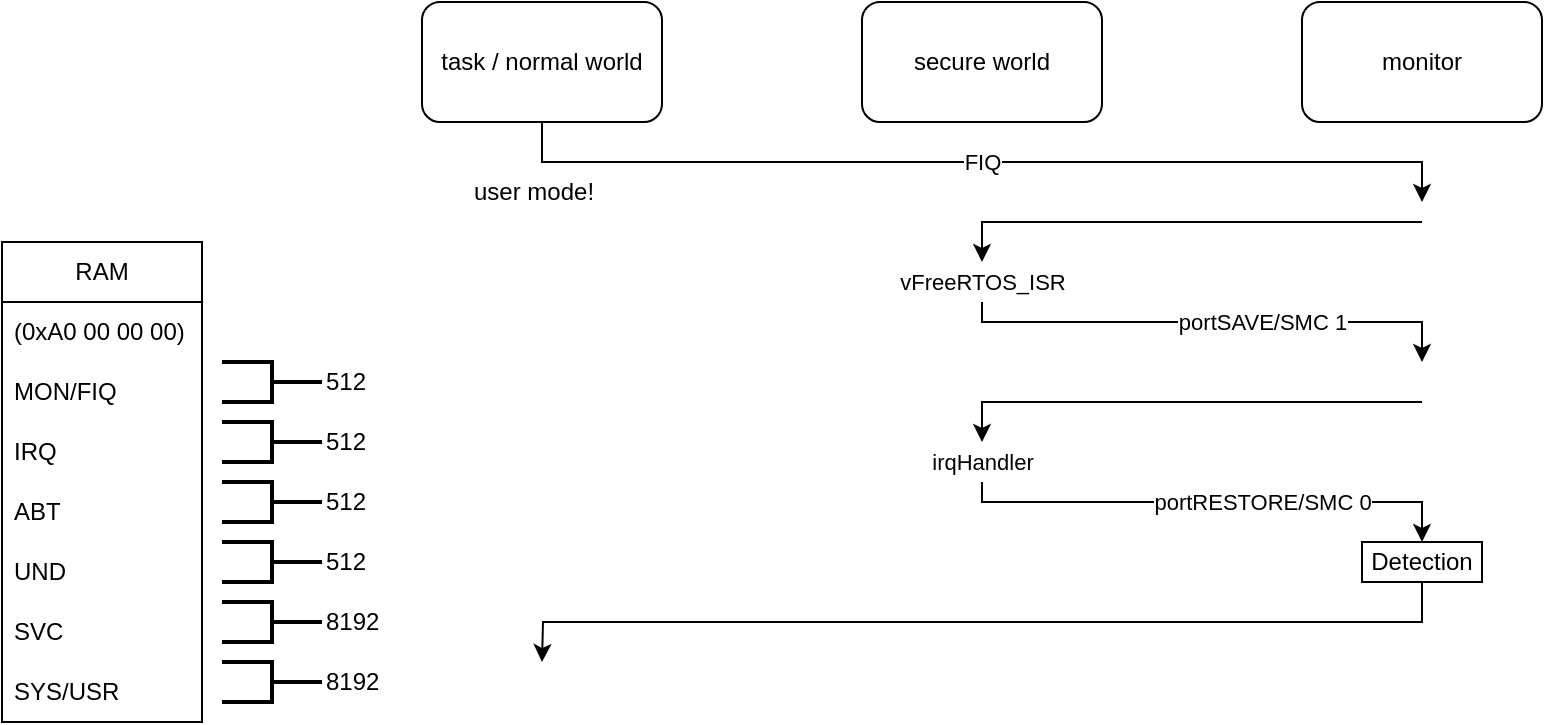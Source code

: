 <mxfile version="22.1.2" type="device">
  <diagram name="Seite-1" id="9E-J7gsoXNZanX1EH7gW">
    <mxGraphModel dx="1037" dy="613" grid="1" gridSize="10" guides="1" tooltips="1" connect="1" arrows="1" fold="1" page="1" pageScale="1" pageWidth="827" pageHeight="1169" math="0" shadow="0">
      <root>
        <mxCell id="0" />
        <mxCell id="1" parent="0" />
        <mxCell id="HujxB4LHYnJnVDp51Kzx-1" value="task / normal world" style="rounded=1;whiteSpace=wrap;html=1;" vertex="1" parent="1">
          <mxGeometry x="240" y="210" width="120" height="60" as="geometry" />
        </mxCell>
        <mxCell id="HujxB4LHYnJnVDp51Kzx-2" value="secure world" style="rounded=1;whiteSpace=wrap;html=1;" vertex="1" parent="1">
          <mxGeometry x="460" y="210" width="120" height="60" as="geometry" />
        </mxCell>
        <mxCell id="HujxB4LHYnJnVDp51Kzx-3" value="monitor" style="rounded=1;whiteSpace=wrap;html=1;" vertex="1" parent="1">
          <mxGeometry x="680" y="210" width="120" height="60" as="geometry" />
        </mxCell>
        <mxCell id="HujxB4LHYnJnVDp51Kzx-5" value="" style="endArrow=classic;html=1;rounded=0;exitX=0.5;exitY=1;exitDx=0;exitDy=0;edgeStyle=orthogonalEdgeStyle;" edge="1" parent="1" source="HujxB4LHYnJnVDp51Kzx-1">
          <mxGeometry relative="1" as="geometry">
            <mxPoint x="280" y="420" as="sourcePoint" />
            <mxPoint x="740" y="310" as="targetPoint" />
            <Array as="points">
              <mxPoint x="300" y="290" />
              <mxPoint x="740" y="290" />
            </Array>
          </mxGeometry>
        </mxCell>
        <mxCell id="HujxB4LHYnJnVDp51Kzx-7" value="FIQ" style="edgeLabel;html=1;align=center;verticalAlign=middle;resizable=0;points=[];" vertex="1" connectable="0" parent="HujxB4LHYnJnVDp51Kzx-5">
          <mxGeometry x="0.009" y="-5" relative="1" as="geometry">
            <mxPoint x="-2" y="-5" as="offset" />
          </mxGeometry>
        </mxCell>
        <mxCell id="HujxB4LHYnJnVDp51Kzx-8" value="" style="endArrow=classic;html=1;rounded=0;edgeStyle=orthogonalEdgeStyle;" edge="1" parent="1">
          <mxGeometry relative="1" as="geometry">
            <mxPoint x="740" y="320" as="sourcePoint" />
            <mxPoint x="520" y="340" as="targetPoint" />
            <Array as="points">
              <mxPoint x="520" y="320" />
            </Array>
          </mxGeometry>
        </mxCell>
        <mxCell id="HujxB4LHYnJnVDp51Kzx-9" value="vFreeRTOS_ISR" style="edgeLabel;html=1;align=center;verticalAlign=middle;resizable=0;points=[];" vertex="1" connectable="0" parent="HujxB4LHYnJnVDp51Kzx-8">
          <mxGeometry x="0.009" y="-5" relative="1" as="geometry">
            <mxPoint x="-99" y="35" as="offset" />
          </mxGeometry>
        </mxCell>
        <mxCell id="HujxB4LHYnJnVDp51Kzx-10" value="" style="endArrow=classic;html=1;rounded=0;edgeStyle=orthogonalEdgeStyle;" edge="1" parent="1">
          <mxGeometry relative="1" as="geometry">
            <mxPoint x="520" y="360" as="sourcePoint" />
            <mxPoint x="740" y="390" as="targetPoint" />
            <Array as="points">
              <mxPoint x="520" y="370" />
            </Array>
          </mxGeometry>
        </mxCell>
        <mxCell id="HujxB4LHYnJnVDp51Kzx-11" value="portSAVE/SMC 1" style="edgeLabel;html=1;align=center;verticalAlign=middle;resizable=0;points=[];" vertex="1" connectable="0" parent="HujxB4LHYnJnVDp51Kzx-10">
          <mxGeometry x="0.009" y="-5" relative="1" as="geometry">
            <mxPoint x="24" y="-5" as="offset" />
          </mxGeometry>
        </mxCell>
        <mxCell id="HujxB4LHYnJnVDp51Kzx-12" value="" style="endArrow=classic;html=1;rounded=0;edgeStyle=orthogonalEdgeStyle;" edge="1" parent="1">
          <mxGeometry relative="1" as="geometry">
            <mxPoint x="740" y="410" as="sourcePoint" />
            <mxPoint x="520" y="430" as="targetPoint" />
            <Array as="points">
              <mxPoint x="520" y="410" />
            </Array>
          </mxGeometry>
        </mxCell>
        <mxCell id="HujxB4LHYnJnVDp51Kzx-13" value="irqHandler" style="edgeLabel;html=1;align=center;verticalAlign=middle;resizable=0;points=[];" vertex="1" connectable="0" parent="HujxB4LHYnJnVDp51Kzx-12">
          <mxGeometry x="0.009" y="-5" relative="1" as="geometry">
            <mxPoint x="-99" y="35" as="offset" />
          </mxGeometry>
        </mxCell>
        <mxCell id="HujxB4LHYnJnVDp51Kzx-14" value="" style="endArrow=classic;html=1;rounded=0;edgeStyle=orthogonalEdgeStyle;" edge="1" parent="1">
          <mxGeometry relative="1" as="geometry">
            <mxPoint x="520" y="450" as="sourcePoint" />
            <mxPoint x="740" y="480" as="targetPoint" />
            <Array as="points">
              <mxPoint x="520" y="460" />
            </Array>
          </mxGeometry>
        </mxCell>
        <mxCell id="HujxB4LHYnJnVDp51Kzx-15" value="portRESTORE/SMC 0" style="edgeLabel;html=1;align=center;verticalAlign=middle;resizable=0;points=[];" vertex="1" connectable="0" parent="HujxB4LHYnJnVDp51Kzx-14">
          <mxGeometry x="0.009" y="-5" relative="1" as="geometry">
            <mxPoint x="24" y="-5" as="offset" />
          </mxGeometry>
        </mxCell>
        <mxCell id="HujxB4LHYnJnVDp51Kzx-16" value="Detection" style="rounded=0;whiteSpace=wrap;html=1;" vertex="1" parent="1">
          <mxGeometry x="710" y="480" width="60" height="20" as="geometry" />
        </mxCell>
        <mxCell id="HujxB4LHYnJnVDp51Kzx-17" value="" style="endArrow=classic;html=1;rounded=0;exitX=0.5;exitY=1;exitDx=0;exitDy=0;edgeStyle=orthogonalEdgeStyle;" edge="1" parent="1" source="HujxB4LHYnJnVDp51Kzx-16">
          <mxGeometry width="50" height="50" relative="1" as="geometry">
            <mxPoint x="610" y="460" as="sourcePoint" />
            <mxPoint x="300" y="540" as="targetPoint" />
          </mxGeometry>
        </mxCell>
        <mxCell id="HujxB4LHYnJnVDp51Kzx-19" value="user mode!" style="text;strokeColor=none;fillColor=none;align=left;verticalAlign=middle;spacingLeft=4;spacingRight=4;overflow=hidden;points=[[0,0.5],[1,0.5]];portConstraint=eastwest;rotatable=0;whiteSpace=wrap;html=1;" vertex="1" parent="1">
          <mxGeometry x="260" y="290" width="80" height="30" as="geometry" />
        </mxCell>
        <mxCell id="HujxB4LHYnJnVDp51Kzx-20" value="RAM" style="swimlane;fontStyle=0;childLayout=stackLayout;horizontal=1;startSize=30;horizontalStack=0;resizeParent=1;resizeParentMax=0;resizeLast=0;collapsible=1;marginBottom=0;whiteSpace=wrap;html=1;" vertex="1" parent="1">
          <mxGeometry x="30" y="330" width="100" height="240" as="geometry">
            <mxRectangle x="30" y="330" width="70" height="30" as="alternateBounds" />
          </mxGeometry>
        </mxCell>
        <mxCell id="HujxB4LHYnJnVDp51Kzx-21" value="(0xA0 00 00 00)" style="text;strokeColor=none;fillColor=none;align=left;verticalAlign=middle;spacingLeft=4;spacingRight=4;overflow=hidden;points=[[0,0.5],[1,0.5]];portConstraint=eastwest;rotatable=0;whiteSpace=wrap;html=1;" vertex="1" parent="HujxB4LHYnJnVDp51Kzx-20">
          <mxGeometry y="30" width="100" height="30" as="geometry" />
        </mxCell>
        <mxCell id="HujxB4LHYnJnVDp51Kzx-22" value="MON/FIQ" style="text;strokeColor=none;fillColor=none;align=left;verticalAlign=middle;spacingLeft=4;spacingRight=4;overflow=hidden;points=[[0,0.5],[1,0.5]];portConstraint=eastwest;rotatable=0;whiteSpace=wrap;html=1;" vertex="1" parent="HujxB4LHYnJnVDp51Kzx-20">
          <mxGeometry y="60" width="100" height="30" as="geometry" />
        </mxCell>
        <mxCell id="HujxB4LHYnJnVDp51Kzx-23" value="IRQ" style="text;strokeColor=none;fillColor=none;align=left;verticalAlign=middle;spacingLeft=4;spacingRight=4;overflow=hidden;points=[[0,0.5],[1,0.5]];portConstraint=eastwest;rotatable=0;whiteSpace=wrap;html=1;" vertex="1" parent="HujxB4LHYnJnVDp51Kzx-20">
          <mxGeometry y="90" width="100" height="30" as="geometry" />
        </mxCell>
        <mxCell id="HujxB4LHYnJnVDp51Kzx-24" value="ABT" style="text;strokeColor=none;fillColor=none;align=left;verticalAlign=middle;spacingLeft=4;spacingRight=4;overflow=hidden;points=[[0,0.5],[1,0.5]];portConstraint=eastwest;rotatable=0;whiteSpace=wrap;html=1;" vertex="1" parent="HujxB4LHYnJnVDp51Kzx-20">
          <mxGeometry y="120" width="100" height="30" as="geometry" />
        </mxCell>
        <mxCell id="HujxB4LHYnJnVDp51Kzx-25" value="UND" style="text;strokeColor=none;fillColor=none;align=left;verticalAlign=middle;spacingLeft=4;spacingRight=4;overflow=hidden;points=[[0,0.5],[1,0.5]];portConstraint=eastwest;rotatable=0;whiteSpace=wrap;html=1;" vertex="1" parent="HujxB4LHYnJnVDp51Kzx-20">
          <mxGeometry y="150" width="100" height="30" as="geometry" />
        </mxCell>
        <mxCell id="HujxB4LHYnJnVDp51Kzx-26" value="SVC" style="text;strokeColor=none;fillColor=none;align=left;verticalAlign=middle;spacingLeft=4;spacingRight=4;overflow=hidden;points=[[0,0.5],[1,0.5]];portConstraint=eastwest;rotatable=0;whiteSpace=wrap;html=1;" vertex="1" parent="HujxB4LHYnJnVDp51Kzx-20">
          <mxGeometry y="180" width="100" height="30" as="geometry" />
        </mxCell>
        <mxCell id="HujxB4LHYnJnVDp51Kzx-27" value="SYS/USR" style="text;strokeColor=none;fillColor=none;align=left;verticalAlign=middle;spacingLeft=4;spacingRight=4;overflow=hidden;points=[[0,0.5],[1,0.5]];portConstraint=eastwest;rotatable=0;whiteSpace=wrap;html=1;" vertex="1" parent="HujxB4LHYnJnVDp51Kzx-20">
          <mxGeometry y="210" width="100" height="30" as="geometry" />
        </mxCell>
        <mxCell id="HujxB4LHYnJnVDp51Kzx-28" value="512" style="strokeWidth=2;shape=mxgraph.flowchart.annotation_2;align=left;labelPosition=right;pointerEvents=1;rotation=0;verticalLabelPosition=middle;verticalAlign=middle;labelBackgroundColor=none;labelBorderColor=none;html=1;rotatable=1;direction=west;" vertex="1" parent="1">
          <mxGeometry x="140" y="390" width="50" height="20" as="geometry" />
        </mxCell>
        <mxCell id="HujxB4LHYnJnVDp51Kzx-34" value="512" style="strokeWidth=2;shape=mxgraph.flowchart.annotation_2;align=left;labelPosition=right;pointerEvents=1;rotation=0;verticalLabelPosition=middle;verticalAlign=middle;labelBackgroundColor=none;labelBorderColor=none;html=1;rotatable=1;direction=west;" vertex="1" parent="1">
          <mxGeometry x="140" y="420" width="50" height="20" as="geometry" />
        </mxCell>
        <mxCell id="HujxB4LHYnJnVDp51Kzx-35" value="512" style="strokeWidth=2;shape=mxgraph.flowchart.annotation_2;align=left;labelPosition=right;pointerEvents=1;rotation=0;verticalLabelPosition=middle;verticalAlign=middle;labelBackgroundColor=none;labelBorderColor=none;html=1;rotatable=1;direction=west;" vertex="1" parent="1">
          <mxGeometry x="140" y="450" width="50" height="20" as="geometry" />
        </mxCell>
        <mxCell id="HujxB4LHYnJnVDp51Kzx-36" value="512" style="strokeWidth=2;shape=mxgraph.flowchart.annotation_2;align=left;labelPosition=right;pointerEvents=1;rotation=0;verticalLabelPosition=middle;verticalAlign=middle;labelBackgroundColor=none;labelBorderColor=none;html=1;rotatable=1;direction=west;" vertex="1" parent="1">
          <mxGeometry x="140" y="480" width="50" height="20" as="geometry" />
        </mxCell>
        <mxCell id="HujxB4LHYnJnVDp51Kzx-37" value="8192" style="strokeWidth=2;shape=mxgraph.flowchart.annotation_2;align=left;labelPosition=right;pointerEvents=1;rotation=0;verticalLabelPosition=middle;verticalAlign=middle;labelBackgroundColor=none;labelBorderColor=none;html=1;rotatable=1;direction=west;" vertex="1" parent="1">
          <mxGeometry x="140" y="510" width="50" height="20" as="geometry" />
        </mxCell>
        <mxCell id="HujxB4LHYnJnVDp51Kzx-40" value="8192" style="strokeWidth=2;shape=mxgraph.flowchart.annotation_2;align=left;labelPosition=right;pointerEvents=1;rotation=0;verticalLabelPosition=middle;verticalAlign=middle;labelBackgroundColor=none;labelBorderColor=none;html=1;rotatable=1;direction=west;" vertex="1" parent="1">
          <mxGeometry x="140" y="540" width="50" height="20" as="geometry" />
        </mxCell>
      </root>
    </mxGraphModel>
  </diagram>
</mxfile>
